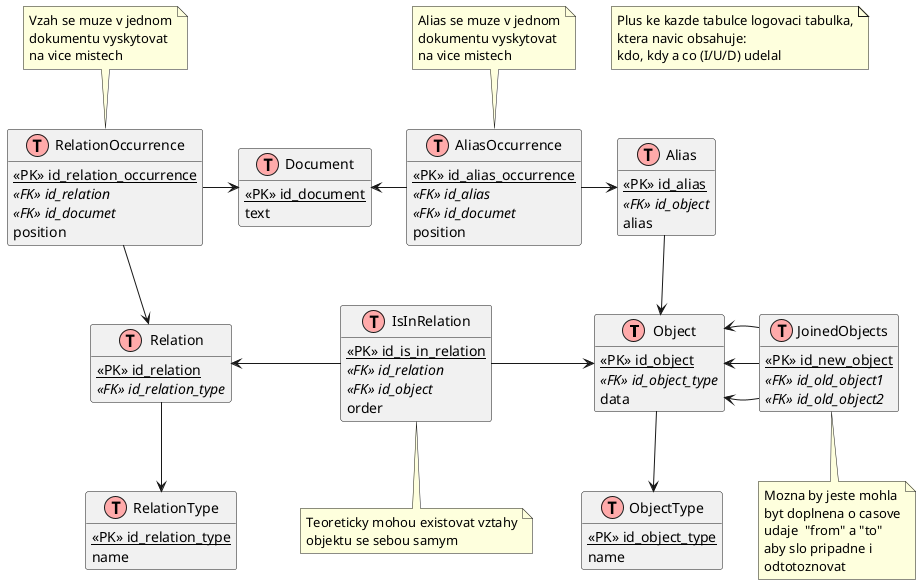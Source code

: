 @startuml
!define table(x) class x << (T,#FFAAAA) >>
!define primary_key(x) <u><<PK>> x</u>
!define foreign_key(x) <i><<FK>> x</i>
hide methods
hide stereotypes

table(Object) {
	primary_key(id_object)
	foreign_key(id_object_type)
	data
}

table(ObjectType) {
	primary_key(id_object_type)
	name
}

table(Relation) {
	primary_key(id_relation)
	foreign_key(id_relation_type)
}

table(RelationType) {
	primary_key(id_relation_type)
	name
}

table(IsInRelation) {
	primary_key(id_is_in_relation)
	foreign_key(id_relation)
	foreign_key(id_object)
	order
}

table(JoinedObjects) {
	primary_key(id_new_object)
	foreign_key(id_old_object1)
	foreign_key(id_old_object2)
}

table(Document) {
	primary_key(id_document)
	text
}

table(RelationOccurrence) {
	primary_key(id_relation_occurrence)
	foreign_key(id_relation)
	foreign_key(id_documet)
	position
}

table(Alias) {
	primary_key(id_alias)
	foreign_key(id_object)
	alias
}

table(AliasOccurrence) {
	primary_key(id_alias_occurrence)
	foreign_key(id_alias)
	foreign_key(id_documet)
	position
}

Document <- AliasOccurrence
AliasOccurrence -> Alias
Alias --> Object
Object <- JoinedObjects
Object <- JoinedObjects
Object <- JoinedObjects
Object --> ObjectType
RelationOccurrence -> Document
RelationOccurrence --> Relation
IsInRelation -> Object
Relation <- IsInRelation
Relation --> RelationType

note top of AliasOccurrence
	Alias se muze v jednom
	dokumentu vyskytovat
	na vice mistech
end note

note top of RelationOccurrence
	Vzah se muze v jednom
	dokumentu vyskytovat
	na vice mistech
end note

note bottom of IsInRelation
	Teoreticky mohou existovat vztahy
	objektu se sebou samym
end note

note bottom of JoinedObjects
	Mozna by jeste mohla
	byt doplnena o casove
	udaje  "from" a "to"
	aby slo pripadne i
	odtotoznovat
end note

note as N1
	Plus ke kazde tabulce logovaci tabulka,
	ktera navic obsahuje:
	kdo, kdy a co (I/U/D) udelal
end note

@enduml